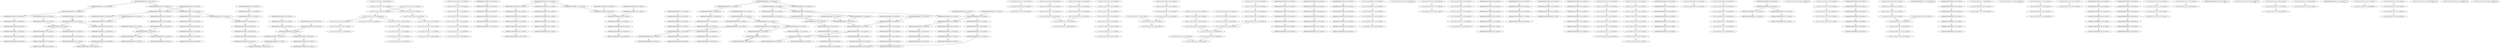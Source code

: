 digraph G {
    "0000000000010010000_6-25:42-LEN:19" -> "0000000000100100000_7-26:45-LEN:19";
    "1011111111011111011_4-23:184-LEN:19" -> "0111111110111110111_5-26:12-LEN:19";
    "1011111111011111011_4-23:184-LEN:19" -> "0111111110111110110_5-24:10-LEN:19";
    "1011111111011111011_4-23:184-LEN:19" -> "0111111110111110111_5-24:160-LEN:19";
    "0000000010001000000_8-27:13-LEN:19" -> "0000000100010000000_9-28:13-LEN:19";
    "1111111101111011111_6-26:24-LEN:19" -> "1111111011110111111_7-27:24-LEN:19";
    "0000000000011000000_4-23:10-LEN:19" -> "0000000000110000000_5-24:10-LEN:19";
    "0000000000000100000_4-22:220-LEN:19" -> "0000000000001000000_5-23:238-LEN:19";
    "1111011111111011111_1-20:148-LEN:19" -> "1110111111110111110_2-21:154-LEN:19";
    "0000000001010000000_6-24:317-LEN:19" -> "0000000010100000000_7-25:319-LEN:19";
    "0000000000000000000_5-24:75-LEN:19" -> "0000000000000000000_6-25:80-LEN:19";
    "1111110011101011111_7-26:15-LEN:19" -> "1111100111010111111_8-27:16-LEN:19";
    "0000000000010000000_5-24:14-LEN:19" -> "0000000000100000000_6-25:15-LEN:19";
    "0111111101101011111_6-26:17-LEN:19" -> "1111111011010111111_7-27:45-LEN:19";
    "0000000000010001000_6-24:284-LEN:19" -> "0000000000100010000_7-25:302-LEN:19";
    "0111111101111101111_5-25:16-LEN:19" -> "1111111011111011111_6-26:15-LEN:19";
    "0000000000001000000_4-23:12-LEN:19" -> "0000000000010000000_6-24:244-LEN:19";
    "1001111110111010111_4-24:14-LEN:19" -> "0011111101110101111_5-25:14-LEN:19";
    "1101111111101110101_3-22:131-LEN:19" -> "1011111111011101011_4-23:136-LEN:19";
    "0000000000000000000_5-24:11-LEN:19" -> "0000000000000000000_6-25:11-LEN:19";
    "0000000000000100000_3-22:50-LEN:19" -> "0000000000001000000_4-23:52-LEN:19";
    "0000000001000000000_6-25:26-LEN:19" -> "0000000010000000000_7-26:27-LEN:19";
    "0000000000000000000_4-22:429-LEN:19" -> "0000000000000000000_5-23:474-LEN:19";
    "0000000000000000000_8-27:10-LEN:19" -> "0000000000000000000_9-28:10-LEN:19";
    "0000000000000000000_6-25:10-LEN:19" -> "0000000000000000000_7-26:10-LEN:19";
    "1111111101111101111_6-26:15-LEN:19" -> "1111111011111011111_7-27:15-LEN:19";
    "0000000010100000000_7-26:37-LEN:19" -> "0000000101000000000_8-27:36-LEN:19";
    "0000000000000000000_6-25:10-LEN:19" -> "0000000000000000000_7-26:11-LEN:19";
    "1111111101001011111_6-26:13-LEN:19" -> "1111111010010111111_7-27:13-LEN:19";
    "1111110110111110111_6-24:10-LEN:19" -> "1111110110111110111_6-24:10-LEN:19";
    "1111111101101011111_6-26:14-LEN:19" -> "1111111011010111111_7-27:21-LEN:19";
    "0000000010000000000_8-27:59-LEN:19" -> "0000000100000000000_9-28:52-LEN:19";
    "1111111111011101011_4-23:70-LEN:19" -> "1111111110111010111_5-24:63-LEN:19";
    "0000000000000100000_3-22:10-LEN:19" -> "0000000000001000000_4-23:11-LEN:19";
    "0000000000100000000_7-25:246-LEN:19" -> "0000000001000000000_8-26:247-LEN:19";
    "0000000000000100010_4-23:15-LEN:19" -> "0000000000001000100_5-24:19-LEN:19";
    "0000000000000000000_4-23:69-LEN:19" -> "0000000000000000000_5-24:75-LEN:19";
    "1001111111011010111_4-24:12-LEN:19" -> "0011111110110101111_5-25:13-LEN:19";
    "1101111111101110011_3-23:19-LEN:19" -> "1011111111011100111_4-24:17-LEN:19";
    "0000000000000000010_5-23:13-LEN:19" -> "0000000000000000100_6-24:14-LEN:19";
    "0000000000100000000_6-25:56-LEN:19" -> "0000000001000000000_7-26:56-LEN:19";
    "0000000000000000000_7-26:10-LEN:19" -> "0000000000000000000_8-27:10-LEN:19";
    "0000000000000010000_3-22:10-LEN:19" -> "0000000000000100000_4-23:10-LEN:19";
    "1111111111101001011_3-23:12-LEN:19" -> "1111111111010010111_4-24:11-LEN:19";
    "0000000000000000000_7-26:14-LEN:19" -> "0000000000000000000_8-27:16-LEN:19";
    "1111111101110011111_6-26:19-LEN:19" -> "1111111011100111111_7-27:26-LEN:19";
    "0000000000000000000_3-22:12-LEN:19" -> "0000000000000000000_4-23:12-LEN:19";
    "0000000000100010000_6-25:11-LEN:19" -> "0000000001000100000_7-26:11-LEN:19";
    "1111111101111101111_6-27:15-LEN:19" -> "1111111011111011111_7-28:14-LEN:19";
    "0000000001001000000_8-27:11-LEN:19" -> "0000000010010000000_9-28:11-LEN:19";
    "0000000001000000000_8-27:12-LEN:19" -> "0000000010000000000_9-28:10-LEN:19";
    "0000000000001010000_3-22:11-LEN:19" -> "0000000000010100000_4-23:12-LEN:19";
    "1011111111011010111_4-24:21-LEN:19" -> "0111111110110101111_5-25:20-LEN:19";
    "0000000000000000100_6-24:14-LEN:19" -> "0000000000000001000_7-25:14-LEN:19";
    "0000001010000100000_9-27:11-LEN:19" -> "0000010100001000000_10-28:11-LEN:19";
    "1101111111101111011_3-23:29-LEN:19" -> "1011111111011110111_4-24:25-LEN:19";
    "1110111111110011110_2-21:10-LEN:19" -> "1101111111100111101_3-22:11-LEN:19";
    "0000000000100000000_6-25:15-LEN:19" -> "0000000001000000000_7-26:16-LEN:19";
    "0000000000000000000_5-24:14-LEN:19" -> "0000000000000000000_6-25:17-LEN:19";
    "0000000000000000000_3-22:11-LEN:19" -> "0000000000000000000_4-23:11-LEN:19";
    "0000000001010000100_6-24:12-LEN:19" -> "0000000010100001000_7-25:12-LEN:19";
    "0000000000001000000_8-27:22-LEN:19" -> "0000000000010000000_9-28:22-LEN:19";
    "0000000000010100000_4-22:273-LEN:19" -> "0000000000101000000_5-23:303-LEN:19";
    "0000000000000000000_5-24:22-LEN:19" -> "0000000000000000000_6-25:24-LEN:19";
    "0000000000000000000_8-27:11-LEN:19" -> "0000000000000000000_9-28:12-LEN:19";
    "0000000001000100000_7-26:11-LEN:19" -> "0000000010001000000_8-27:11-LEN:19";
    "0000000000000100100_4-23:39-LEN:19" -> "0000000000001001000_5-24:36-LEN:19";
    "1011111110111110111_4-24:18-LEN:19" -> "0111111101111101111_5-25:16-LEN:19";
    "0000000001010000000_6-25:14-LEN:19" -> "0000000010100000000_7-26:15-LEN:19";
    "1101111111100110101_3-22:11-LEN:19" -> "1011111111001101011_4-23:11-LEN:19";
    "1111111111010101011_4-23:58-LEN:19" -> "1111111110101010111_5-24:56-LEN:19";
    "0000000000000000000_6-25:11-LEN:19" -> "0000000000000000000_7-26:10-LEN:19";
    "0000000000000000000_5-24:24-LEN:19" -> "0000000000000000000_6-25:25-LEN:19";
    "0000000000000000000_5-24:19-LEN:19" -> "0000000000000000000_6-25:20-LEN:19";
    "0000000000000100010_3-22:20-LEN:19" -> "0000000000001000100_5-23:263-LEN:19";
    "0000000000100000000_5-24:26-LEN:19" -> "0000000001000000000_6-25:26-LEN:19";
    "0000000000000000000_1-20:10-LEN:19" -> "0000000000000000000_2-21:11-LEN:19";
    "0000000000101000000_5-24:13-LEN:19" -> "0000000001010000000_6-25:14-LEN:19";
    "1111100111010111111_8-27:16-LEN:19" -> "1111001110101111111_9-28:14-LEN:19";
    "0000000000100010000_7-25:302-LEN:19" -> "0000000001000100000_8-26:298-LEN:19";
    "0000000000000000000_3-21:450-LEN:19" -> "0000000000000000000_4-22:429-LEN:19";
    "0000000000000000000_3-21:450-LEN:19" -> "0000000000000000000_4-23:17-LEN:19";
    "0000000000000000000_3-21:450-LEN:19" -> "0000000000000000001_4-22:12-LEN:19";
    "0000000000000000000_7-26:10-LEN:19" -> "0000000000000000000_8-27:10-LEN:19";
    "0000000010100000000_6-25:10-LEN:19" -> "0000000101000000000_7-26:10-LEN:19";
    "0000000000000000100_1-19:252-LEN:19" -> "0000000000000001000_2-20:223-LEN:19";
    "0000000000000000100_1-19:252-LEN:19" -> "0000000000000001001_2-21:16-LEN:19";
    "0000000000000001000_1-20:23-LEN:19" -> "0000000000000010001_2-21:16-LEN:19";
    "1111110111101111111_8-28:12-LEN:19" -> "1111110111101111111_8-28:12-LEN:19";
    "1111111011110111111_7-27:24-LEN:19" -> "1111110111101111111_8-28:25-LEN:19";
    "0000000010100000000_7-26:11-LEN:19" -> "0000000101000000000_8-27:11-LEN:19";
    "1111111011101011111_7-26:284-LEN:19" -> "1111110111010111111_8-27:295-LEN:19";
    "0000000000001100000_3-22:10-LEN:19" -> "0000000000011000000_4-23:10-LEN:19";
    "0000000000000000000_8-27:15-LEN:19" -> "0000000000000000000_9-28:14-LEN:19";
    "1111111110101010111_5-24:56-LEN:19" -> "1111111101010101111_6-25:62-LEN:19";
    "1011111111101111101_4-22:12-LEN:19" -> "0111111111011111011_5-23:12-LEN:19";
    "0111111110111110111_5-25:15-LEN:19" -> "1111111101111101111_6-26:15-LEN:19";
    "1111011111110111110_1-21:16-LEN:19" -> "1110111111101111101_2-22:15-LEN:19";
    "0000000000010000000_6-24:244-LEN:19" -> "0000000000100000000_7-25:246-LEN:19";
    "1111111101010101111_6-25:62-LEN:19" -> "1111111010101011111_7-26:65-LEN:19";
    "0000000000100010000_6-25:13-LEN:19" -> "0000000001000100000_7-26:13-LEN:19";
    "0111111011101011111_6-26:14-LEN:19" -> "1111110111010111111_7-27:32-LEN:19";
    "0000000000110000000_5-24:10-LEN:19" -> "0000000001100000000_6-25:10-LEN:19";
    "0000000000000010000_3-22:26-LEN:19" -> "0000000000000100000_4-23:27-LEN:19";
    "0000000000000000000_3-22:40-LEN:19" -> "0000000000000000000_5-23:474-LEN:19";
    "0000000000101000000_5-23:303-LEN:19" -> "0000000001010000000_6-24:317-LEN:19";
    "1111101101110101111_7-25:21-LEN:19" -> "1111011011101011111_8-26:25-LEN:19";
    "0000000000000000000_4-23:20-LEN:19" -> "0000000000000000000_6-24:512-LEN:19";
    "0000000000000100000_7-26:21-LEN:19" -> "0000000000001000000_8-27:22-LEN:19";
    "1111011111111011110_1-21:21-LEN:19" -> "1110111111110111101_2-22:19-LEN:19";
    "0011111011011101011_5-23:11-LEN:19" -> "0111110110111010111_6-24:11-LEN:19";
    "0000000000000100000_4-23:27-LEN:19" -> "0000000000001000000_5-24:28-LEN:19";
    "0000000001000100000_8-27:21-LEN:19" -> "0000000010001000000_9-28:18-LEN:19";
    "1111011111111101111_1-19:11-LEN:19" -> "1110111111111011111_2-20:12-LEN:19";
    "1111111011110111111_7-27:32-LEN:19" -> "1111110111101111111_8-28:33-LEN:19";
    "1101111111101111011_3-23:18-LEN:19" -> "1011111111011110111_4-24:18-LEN:19";
    "0111111110111101111_5-25:27-LEN:19" -> "1111111101111011111_6-26:29-LEN:19";
    "0000000000001000000_4-23:12-LEN:19" -> "0000000000010000000_5-24:14-LEN:19";
    "0000000000000000000_7-26:19-LEN:19" -> "0000000000000000000_8-27:19-LEN:19";
    "0000000000000000000_1-20:10-LEN:19" -> "0000000000000000000_3-21:450-LEN:19";
    "0000000000010100000_4-23:11-LEN:19" -> "0000000000101000000_5-24:11-LEN:19";
    "0000000000000000000_4-23:11-LEN:19" -> "0000000000000000000_5-24:11-LEN:19";
    "0000000101000010000_8-26:11-LEN:19" -> "0000001010000100000_9-27:11-LEN:19";
    "0000000000100000000_7-26:14-LEN:19" -> "0000000001000000000_8-27:16-LEN:19";
    "0000000000000000000_6-25:24-LEN:19" -> "0000000000000000000_7-26:23-LEN:19";
    "0000000000010000000_4-23:24-LEN:19" -> "0000000000100000000_5-24:26-LEN:19";
    "0000000000000000000_7-26:11-LEN:19" -> "0000000000000000000_8-27:11-LEN:19";
    "0000000000000001000_1-20:24-LEN:19" -> "0000000000000010000_3-21:232-LEN:19";
    "0000000000000001000_1-20:24-LEN:19" -> "0000000000000010001_3-21:254-LEN:19";
    "0000000000000100000_9-27:14-LEN:19" -> "0000000000001000000_10-28:15-LEN:19";
    "0000000000000000000_8-27:84-LEN:19" -> "0000000000000000000_9-28:83-LEN:19";
    "0000000000000000000_1-20:15-LEN:19" -> "0000000000000000000_1-20:15-LEN:19";
    "1111110101010111111_8-27:64-LEN:19" -> "1111101010101111111_9-28:64-LEN:19";
    "1110111111111011111_2-20:12-LEN:19" -> "1101111111110111110_3-21:13-LEN:19";
    "0000000001000000000_7-26:13-LEN:19" -> "0000000010000000000_8-27:14-LEN:19";
    "1111110111110111111_7-27:17-LEN:19" -> "1111101111101111111_8-28:17-LEN:19";
    "0000000000001000000_4-23:52-LEN:19" -> "0000000000010000000_5-24:53-LEN:19";
    "0000000010000000000_9-27:246-LEN:19" -> "0000000100000000000_10-28:254-LEN:19";
    "0000000000001000000_4-23:15-LEN:19" -> "0000000000010000000_5-24:15-LEN:19";
    "0000000000000000000_3-22:18-LEN:19" -> "0000000000000000000_4-23:19-LEN:19";
    "0000000000000000010_3-22:16-LEN:19" -> "0000000000000000100_4-23:16-LEN:19";
    "1111110111000111111_8-27:11-LEN:19" -> "1111101110001111111_9-28:10-LEN:19";
    "0000000000001001000_5-24:36-LEN:19" -> "0000000000010010000_6-25:42-LEN:19";
    "1111111011010111111_7-27:45-LEN:19" -> "1111110110101111111_8-28:48-LEN:19";
    "0000000000010000000_5-24:53-LEN:19" -> "0000000000100000000_6-25:56-LEN:19";
    "0000000000000100000_3-22:15-LEN:19" -> "0000000000001000000_4-23:15-LEN:19";
    "1111111011101011111_7-28:13-LEN:19" -> "1111111011101011111_7-28:13-LEN:19";
    "1011111111011110111_4-24:25-LEN:19" -> "0111111110111101111_5-25:27-LEN:19";
    "0000000000000000000_4-23:20-LEN:19" -> "0000000000000000000_5-24:24-LEN:19";
    "0000000000010100000_4-23:31-LEN:19" -> "0000000000101000000_5-24:34-LEN:19";
    "0000000001010000000_5-24:10-LEN:19" -> "0000000010100000000_6-25:10-LEN:19";
    "0000000001000100000_8-26:298-LEN:19" -> "0000000010001000000_9-27:299-LEN:19";
    "0000000000000000000_4-23:19-LEN:19" -> "0000000000000000000_5-24:22-LEN:19";
    "0000000000100000000_7-26:34-LEN:19" -> "0000000001000000000_8-27:36-LEN:19";
    "1110111111110111101_2-22:19-LEN:19" -> "1101111111101111011_3-23:29-LEN:19";
    "0000000000000000000_8-27:28-LEN:19" -> "0000000000000000000_9-28:28-LEN:19";
    "0000000000100000000_7-26:11-LEN:19" -> "0000000001000000000_8-27:11-LEN:19";
    "0000000000000000000_5-23:474-LEN:19" -> "0000000000000000000_6-24:512-LEN:19";
    "0000000000000000000_4-23:11-LEN:19" -> "0000000000000000000_5-24:12-LEN:19";
    "1111111101110101111_7-25:12-LEN:19" -> "1111111011101011111_8-26:12-LEN:19";
    "0000000000000000000_7-25:517-LEN:19" -> "0000000000000000000_8-27:11-LEN:19";
    "0000000000000000000_7-25:517-LEN:19" -> "0000000000000000000_8-26:511-LEN:19";
    "0000000101000000000_8-27:11-LEN:19" -> "0000001010000000000_9-28:11-LEN:19";
    "0000000000001000100_4-23:10-LEN:19" -> "0000000000010001000_5-24:12-LEN:19";
    "1110110111010111111_8-27:11-LEN:19" -> "1101101110101111111_9-28:12-LEN:19";
    "0000000011000000000_7-26:10-LEN:19" -> "0000000110000000000_8-27:10-LEN:19";
    "1111111101111101111_6-25:162-LEN:19" -> "1111111011111011111_7-26:170-LEN:19";
    "0000000000000001000_2-20:223-LEN:19" -> "0000000000000010000_3-21:232-LEN:19";
    "0000000000000001000_2-20:223-LEN:19" -> "0000000000000010001_3-21:254-LEN:19";
    "0000000000000000000_7-26:27-LEN:19" -> "0000000000000000000_8-27:28-LEN:19";
    "0000000001100000000_6-25:10-LEN:19" -> "0000000011000000000_7-26:10-LEN:19";
    "0000000001000000000_8-27:11-LEN:19" -> "0000000010000000000_9-28:11-LEN:19";
    "0000000000101000000_5-24:11-LEN:19" -> "0000000001010000000_6-25:11-LEN:19";
    "0000000000101000000_4-23:11-LEN:19" -> "0000000001010000000_6-24:317-LEN:19";
    "0000000000000000000_2-21:14-LEN:19" -> "0000000000000000000_3-22:69-LEN:19";
    "0000000000000000000_3-22:69-LEN:19" -> "0000000000000000000_4-23:69-LEN:19";
    "0000000000000000000_4-23:19-LEN:19" -> "0000000000000000000_5-24:19-LEN:19";
    "0000000000001000000_5-24:28-LEN:19" -> "0000000000010000000_6-25:29-LEN:19";
    "1101111111101111101_3-23:17-LEN:19" -> "1011111111011111011_4-24:14-LEN:19";
    "0000000000010100000_3-22:11-LEN:19" -> "0000000000101000000_4-23:11-LEN:19";
    "1100111111011101011_3-23:13-LEN:19" -> "1001111110111010111_4-24:14-LEN:19";
    "0000000000001000100_5-24:19-LEN:19" -> "0000000000010001000_6-25:20-LEN:19";
    "0000000000010000000_5-24:15-LEN:19" -> "0000000000100000000_6-25:17-LEN:19";
    "0000000001000000000_8-27:16-LEN:19" -> "0000000010000000000_9-28:16-LEN:19";
    "0000000000000010000_3-21:232-LEN:19" -> "0000000000000100000_4-22:220-LEN:19";
    "0000000000000010000_3-21:232-LEN:19" -> "0000000000000100000_4-23:11-LEN:19";
    "0000001010000000000_8-27:22-LEN:19" -> "0000010100000000000_9-28:21-LEN:19";
    "0000000010000000000_7-26:27-LEN:19" -> "0000000100000000000_8-27:27-LEN:19";
    "0111110110111010111_6-24:11-LEN:19" -> "1111101101110101111_7-25:21-LEN:19";
    "0000000001000000000_7-26:17-LEN:19" -> "0000000010000000000_8-27:17-LEN:19";
    "0111111101110101111_6-25:103-LEN:19" -> "1111111011101011111_7-26:284-LEN:19";
    "0000000000000000000_4-23:17-LEN:19" -> "0000000000000000000_5-24:19-LEN:19";
    "0000000010100000000_6-25:10-LEN:19" -> "0000000101000000000_7-26:11-LEN:19";
    "0000000010001000000_8-27:11-LEN:19" -> "0000000100010000000_9-28:10-LEN:19";
    "0111111110111110111_5-26:12-LEN:19" -> "1111111101111101111_6-27:15-LEN:19";
    "0000000010001000000_8-27:17-LEN:19" -> "0000000100010000000_10-28:325-LEN:19";
    "0000000000000100010_3-22:13-LEN:19" -> "0000000000001000100_4-23:13-LEN:19";
    "0000001010000000000_9-27:325-LEN:19" -> "0000010100000000000_10-28:326-LEN:19";
    "0111111110111010111_5-24:126-LEN:19" -> "1111111101110101111_6-25:181-LEN:19";
    "1100111111101110101_3-22:116-LEN:19" -> "1001111111011101011_4-23:116-LEN:19";
    "0000000000000100000_4-23:11-LEN:19" -> "0000000000001000000_5-24:13-LEN:19";
    "1101111111101101011_3-23:23-LEN:19" -> "1011111111011010111_4-24:21-LEN:19";
    "0000000000100010000_7-26:22-LEN:19" -> "0000000001000100000_8-27:21-LEN:19";
    "0000000000000100010_4-22:243-LEN:19" -> "0000000000001000100_5-23:263-LEN:19";
    "0000000000000000000_3-22:25-LEN:19" -> "0000000000000000000_4-23:26-LEN:19";
    "1111110110111010111_6-24:13-LEN:19" -> "1111101101110101111_7-25:21-LEN:19";
    "0111110111010111111_8-27:10-LEN:19" -> "1111101110101111111_9-28:291-LEN:19";
    "0000000000000000000_3-22:15-LEN:19" -> "0000000000000000000_4-23:19-LEN:19";
    "1111110111010111111_8-27:295-LEN:19" -> "1111101110101111111_9-28:291-LEN:19";
    "0000000010100000000_7-26:15-LEN:19" -> "0000000101000000000_8-27:14-LEN:19";
    "0000000000000100000_4-23:10-LEN:19" -> "0000000000001000000_5-24:10-LEN:19";
    "0000000000010001000_6-25:20-LEN:19" -> "0000000000100010000_7-26:22-LEN:19";
    "1111101011111011111_8-26:11-LEN:19" -> "1111010111110111111_9-27:11-LEN:19";
    "0111111110111001111_5-25:16-LEN:19" -> "1111111101110011111_6-26:19-LEN:19";
    "0000000000000100000_3-22:19-LEN:19" -> "0000000000001000000_5-23:238-LEN:19";
    "0000000000000000000_8-27:39-LEN:19" -> "0000000000000000000_9-28:39-LEN:19";
    "1111111111101110101_3-22:71-LEN:19" -> "1111111111011101011_4-23:70-LEN:19";
    "1101111111011111011_3-23:19-LEN:19" -> "1011111110111110111_4-24:18-LEN:19";
    "1101111111100111101_3-22:11-LEN:19" -> "1011111111001111011_4-23:12-LEN:19";
    "1111111011111011111_6-26:15-LEN:19" -> "1111110111110111111_7-27:17-LEN:19";
    "0000000000000000100_4-23:16-LEN:19" -> "0000000000000001000_5-24:18-LEN:19";
    "0000000000000000000_6-25:11-LEN:19" -> "0000000000000000000_6-25:11-LEN:19";
    "1011111111011110111_4-24:18-LEN:19" -> "0111111110111101111_5-25:20-LEN:19";
    "0000000000000000000_8-27:26-LEN:19" -> "0000000000000000000_10-28:539-LEN:19";
    "0000000000001000100_4-23:13-LEN:19" -> "0000000000010001000_5-24:13-LEN:19";
    "1111110111010111111_7-27:10-LEN:19" -> "1111101110101111111_8-28:10-LEN:19";
    "0000000000000001000_1-20:11-LEN:19" -> "0000000000000001000_1-20:11-LEN:19";
    "1111111110100101111_5-25:13-LEN:19" -> "1111111101001011111_6-26:13-LEN:19";
    "0000000000000000000_8-27:10-LEN:19" -> "0000000000000000000_9-28:10-LEN:19";
    "0000000000001010000_3-21:279-LEN:19" -> "0000000000010100000_4-22:273-LEN:19";
    "0000000000001010000_3-21:279-LEN:19" -> "0000000000010100000_4-23:11-LEN:19";
    "0000000000001010000_3-21:279-LEN:19" -> "0000000000010100001_4-22:11-LEN:19";
    "1110111111101111101_2-22:15-LEN:19" -> "1101111111011111011_3-23:19-LEN:19";
    "0000000000001000100_5-23:263-LEN:19" -> "0000000000010001000_6-24:284-LEN:19";
    "0000000000000000000_6-25:25-LEN:19" -> "0000000000000000000_7-26:27-LEN:19";
    "1011111111011101011_4-23:136-LEN:19" -> "0111111110111010111_5-24:126-LEN:19";
    "0000000000000000000_2-21:11-LEN:19" -> "0000000000000000000_3-22:40-LEN:19";
    "0000000000000100000_3-22:12-LEN:19" -> "0000000000001000000_4-23:12-LEN:19";
    "0000000000000000000_6-25:20-LEN:19" -> "0000000000000000000_7-26:20-LEN:19";
    "0000000000010000000_6-25:11-LEN:19" -> "0000000000100000000_7-26:11-LEN:19";
    "0000000000010001000_5-24:12-LEN:19" -> "0000000000100010000_6-25:13-LEN:19";
    "0000000010100000000_6-25:22-LEN:19" -> "0000000101000000000_7-26:22-LEN:19";
    "1101111111011101011_3-23:10-LEN:19" -> "1101111111011101011_3-23:10-LEN:19";
    "0000000001000000000_8-27:36-LEN:19" -> "0000000010000000000_9-28:35-LEN:19";
    "1111111101110101111_6-25:181-LEN:19" -> "1111111011101011111_7-26:284-LEN:19";
    "1111111011101011111_7-27:14-LEN:19" -> "1111110111010111111_8-28:16-LEN:19";
    "1001111101101110101_4-22:11-LEN:19" -> "0011111011011101011_5-23:11-LEN:19";
    "0000000000001000000_5-23:238-LEN:19" -> "0000000000010000000_6-24:244-LEN:19";
    "1111111111101010101_3-22:58-LEN:19" -> "1111111111010101011_4-23:58-LEN:19";
    "1111111101110101111_6-26:12-LEN:19" -> "1111111011101011111_7-27:14-LEN:19";
    "1111111001111011111_7-26:12-LEN:19" -> "1111110011110111111_8-27:12-LEN:19";
    "0000000000000000000_6-25:36-LEN:19" -> "0000000000000000000_7-26:38-LEN:19";
    "1111111011111011111_8-26:10-LEN:19" -> "1111110111110111111_9-27:11-LEN:19";
    "1111011111111011101_1-20:73-LEN:19" -> "1110111111110111010_2-21:75-LEN:19";
    "1110111111110111110_2-21:154-LEN:19" -> "1101111111101111101_3-23:17-LEN:19";
    "1110111111110111110_2-21:154-LEN:19" -> "1101111111101111101_3-22:181-LEN:19";
    "0000000000010000000_6-25:14-LEN:19" -> "0000000000100000000_7-26:14-LEN:19";
    "0000000000010000000_6-25:10-LEN:19" -> "0000000000100000000_7-26:14-LEN:19";
    "0000000000000010010_3-22:38-LEN:19" -> "0000000000000100100_4-23:39-LEN:19";
    "0000000000000000000_7-26:84-LEN:19" -> "0000000000000000000_8-27:84-LEN:19";
    "0111111110110101111_5-25:20-LEN:19" -> "1111111101101011111_6-26:26-LEN:19";
    "1111110111010111111_9-27:13-LEN:19" -> "1111101110101111111_10-28:13-LEN:19";
    "0011111101110101111_5-25:14-LEN:19" -> "0111111011101011111_6-26:14-LEN:19";
    "0000000000000100000_3-22:12-LEN:19" -> "0000000000001000000_4-23:12-LEN:19";
    "0000000001000000000_8-26:247-LEN:19" -> "0000000010000000000_9-27:246-LEN:19";
    "1111111011101011111_8-26:12-LEN:19" -> "1111110111010111111_9-27:13-LEN:19";
    "0000000000100010000_6-25:13-LEN:19" -> "0000000001000100000_7-26:16-LEN:19";
    "1111111110111010111_5-24:63-LEN:19" -> "1111111101110101111_6-25:181-LEN:19";
    "1110111111110111010_2-21:75-LEN:19" -> "1101111111101110101_3-22:131-LEN:19";
    "0000000000000000000_6-25:19-LEN:19" -> "0000000000000000000_7-26:19-LEN:19";
    "1011111111011100111_4-24:17-LEN:19" -> "0111111110111001111_5-25:16-LEN:19";
    "1111111010101011111_7-26:65-LEN:19" -> "1111110101010111111_8-27:64-LEN:19";
    "0000000000000000000_8-27:20-LEN:19" -> "0000000000000000000_9-28:19-LEN:19";
    "1111111100111101111_6-25:12-LEN:19" -> "1111111001111011111_7-26:12-LEN:19";
    "0000000000101000000_4-23:20-LEN:19" -> "0000000001010000000_5-24:21-LEN:19";
    "0000000001000000000_7-26:16-LEN:19" -> "0000000010000000000_8-27:15-LEN:19";
    "1111111011100111111_7-27:26-LEN:19" -> "1111110111001111111_8-28:28-LEN:19";
    "0000001010000000000_8-27:12-LEN:19" -> "0000010100000000000_9-28:11-LEN:19";
    "0000000000000000000_4-23:12-LEN:19" -> "0000000000000000000_5-24:14-LEN:19";
    "0000000001010000000_5-24:21-LEN:19" -> "0000000010100000000_6-25:22-LEN:19";
    "0000000101000000000_8-27:14-LEN:19" -> "0000001010000000000_9-28:13-LEN:19";
    "0000000000010000000_6-25:29-LEN:19" -> "0000000000100000000_7-26:34-LEN:19";
    "1111110101111101111_7-25:11-LEN:19" -> "1111101011111011111_8-26:11-LEN:19";
    "0000000000000000001_4-22:12-LEN:19" -> "0000000000000000010_5-23:13-LEN:19";
    "1100111110110111010_3-21:11-LEN:19" -> "1001111101101110101_4-22:11-LEN:19";
    "1110110111010111111_9-27:27-LEN:19" -> "1101101110101111111_10-28:25-LEN:19";
    "1111111011111011111_7-26:170-LEN:19" -> "1111110111110111111_8-27:179-LEN:19";
    "0000000000000100010_3-22:10-LEN:19" -> "0000000000000100010_3-22:10-LEN:19";
    "0111111110011110111_5-24:11-LEN:19" -> "1111111100111101111_6-25:12-LEN:19";
    "0000000000000000000_5-24:29-LEN:19" -> "0000000000000000000_6-25:36-LEN:19";
    "0000000000101000000_5-24:34-LEN:19" -> "0000000001010000000_6-25:38-LEN:19";
    "0000000101000000000_7-26:10-LEN:19" -> "0000001010000000000_8-27:10-LEN:19";
    "0000000000000000000_5-24:12-LEN:19" -> "0000000000000000000_6-25:15-LEN:19";
    "1111111101110101111_6-27:12-LEN:19" -> "1111111011101011111_7-28:19-LEN:19";
    "1001111111011101011_4-23:116-LEN:19" -> "0011111110111010111_5-24:103-LEN:19";
    "0000000000000000000_8-27:19-LEN:19" -> "0000000000000000000_9-28:15-LEN:19";
    "0000000000010100000_3-22:20-LEN:19" -> "0000000000101000000_4-23:20-LEN:19";
    "0000000000000010000_6-25:20-LEN:19" -> "0000000000000100000_7-26:21-LEN:19";
    "1111110011010111111_8-27:17-LEN:19" -> "1111100110101111111_9-28:14-LEN:19";
    "0000000000001000000_5-24:13-LEN:19" -> "0000000000010000000_6-25:14-LEN:19";
    "1101101111101111111_10-28:10-LEN:19" -> "1101101111101111111_10-28:10-LEN:19";
    "0000000001000100000_7-26:16-LEN:19" -> "0000000010001000000_8-27:17-LEN:19";
    "0000000000000010001_3-21:254-LEN:19" -> "0000000000000100010_4-23:15-LEN:19";
    "0000000000000010001_3-21:254-LEN:19" -> "0000000000000100010_4-22:243-LEN:19";
    "0000000010000000000_8-27:14-LEN:19" -> "0000000100000000000_10-28:254-LEN:19";
    "1011111111001111011_4-23:12-LEN:19" -> "0111111110011110111_5-24:11-LEN:19";
    "0000000000000000000_6-25:17-LEN:19" -> "0000000000000000000_7-26:14-LEN:19";
    "0000000101000000000_8-27:36-LEN:19" -> "0000001010000000000_9-28:35-LEN:19";
    "1011111101101110101_4-22:10-LEN:19" -> "1011111101101110101_4-22:10-LEN:19";
    "0000000000100000000_6-25:14-LEN:19" -> "0000000001000000000_7-26:13-LEN:19";
    "0000000000001000000_5-24:10-LEN:19" -> "0000000000010000000_6-25:11-LEN:19";
    "0000000000001000000_3-22:25-LEN:19" -> "0000000000010000000_4-23:24-LEN:19";
    "0000000010100001000_7-25:12-LEN:19" -> "0000000101000010000_8-26:11-LEN:19";
    "0000000000000001000_7-25:14-LEN:19" -> "0000000000000010000_8-26:14-LEN:19";
    "1111111011100011111_7-26:10-LEN:19" -> "1111110111000111111_8-27:11-LEN:19";
    "0000000000010100000_3-22:23-LEN:19" -> "0000000000101000000_5-23:303-LEN:19";
    "1111111100110101111_6-25:11-LEN:19" -> "1111111001101011111_7-26:17-LEN:19";
    "0000000001001000000_8-27:46-LEN:19" -> "0000000010010000000_9-28:45-LEN:19";
    "0000000000010001000_5-24:11-LEN:19" -> "0000000000100010000_6-25:11-LEN:19";
    "0000000000010001000_5-24:13-LEN:19" -> "0000000000100010000_6-25:13-LEN:19";
    "1111110111110111111_8-27:179-LEN:19" -> "1111101111101111111_9-28:178-LEN:19";
    "0000000000000001000_5-24:18-LEN:19" -> "0000000000000010000_6-25:20-LEN:19";
    "0000000000000000000_6-25:80-LEN:19" -> "0000000000000000000_7-26:84-LEN:19";
    "0000000010100000000_7-25:319-LEN:19" -> "0000000101000000000_8-26:322-LEN:19";
    "0000000000010010000_6-25:11-LEN:19" -> "0000000000100100000_7-26:11-LEN:19";
    "0000000101000000000_7-26:11-LEN:19" -> "0000001010000000000_8-27:12-LEN:19";
    "0000000000000000000_5-24:19-LEN:19" -> "0000000000000000000_6-25:19-LEN:19";
    "0000000000000000000_7-26:14-LEN:19" -> "0000000000000000000_8-27:15-LEN:19";
    "1111111010111110111_6-24:10-LEN:19" -> "1111110101111101111_7-25:11-LEN:19";
    "0000000000000000000_3-22:20-LEN:19" -> "0000000000000000000_4-23:20-LEN:19";
    "0000000000100000000_7-26:14-LEN:19" -> "0000000001000000000_8-27:12-LEN:19";
    "0000000010001000000_9-27:299-LEN:19" -> "0000000100010000000_10-28:325-LEN:19";
    "0000000000000000000_7-26:23-LEN:19" -> "0000000000000000000_8-27:26-LEN:19";
    "0000000000010100000_4-23:12-LEN:19" -> "0000000000101000000_5-24:13-LEN:19";
    "0000000000000000000_6-25:15-LEN:19" -> "0000000000000000000_7-26:14-LEN:19";
    "0000000000000000000_8-27:11-LEN:19" -> "0000000000000000000_9-28:11-LEN:19";
    "0000000000010100001_4-22:11-LEN:19" -> "0000000000101000010_5-23:12-LEN:19";
    "1111111101111011111_6-26:29-LEN:19" -> "1111111011110111111_7-27:32-LEN:19";
    "0111111110111110111_5-24:160-LEN:19" -> "1111111101111101111_6-25:162-LEN:19";
    "0000000000101000010_5-23:12-LEN:19" -> "0000000001010000100_6-24:12-LEN:19";
    "1111111010010111111_7-27:13-LEN:19" -> "1111110100101111111_8-28:13-LEN:19";
    "0111111110111101111_5-25:20-LEN:19" -> "1111111101111011111_6-26:24-LEN:19";
    "0000000000010000000_5-24:14-LEN:19" -> "0000000000100000000_6-25:14-LEN:19";
    "0000000000000001001_2-21:16-LEN:19" -> "0000000000000010010_3-22:38-LEN:19";
    "0000000000000000000_3-22:19-LEN:19" -> "0000000000000000000_4-23:20-LEN:19";
    "1101111111101101011_3-23:11-LEN:19" -> "1101111111101101011_3-23:11-LEN:19";
    "0000000000000000000_5-24:11-LEN:19" -> "0000000000000000000_6-25:10-LEN:19";
    "1101111111101111101_3-22:181-LEN:19" -> "1011111111011111011_4-23:184-LEN:19";
    "0000000000000000000_4-23:26-LEN:19" -> "0000000000000000000_5-24:29-LEN:19";
    "1111011011101011111_8-26:25-LEN:19" -> "1110110111010111111_9-27:27-LEN:19";
    "1111111101101011111_6-26:26-LEN:19" -> "1111111011010111111_7-27:45-LEN:19";
    "0000000000000000000_8-27:16-LEN:19" -> "0000000000000000000_9-28:16-LEN:19";
    "0000000000000000000_6-24:512-LEN:19" -> "0000000000000000000_7-25:517-LEN:19";
    "0011111110110101111_5-25:13-LEN:19" -> "0111111101101011111_6-26:17-LEN:19";
    "0000000000100000000_6-25:17-LEN:19" -> "0000000001000000000_7-26:17-LEN:19";
    "0000000000000000000_8-26:511-LEN:19" -> "0000000000000000000_9-27:519-LEN:19";
    "1111111011010111111_7-27:21-LEN:19" -> "1111110110101111111_8-28:17-LEN:19";
    "0000000010000000000_8-27:17-LEN:19" -> "0000000100000000000_9-28:17-LEN:19";
    "0011111110111010111_5-24:103-LEN:19" -> "0111111101110101111_6-25:103-LEN:19";
    "0000000000000000000_9-27:519-LEN:19" -> "0000000000000000000_10-28:539-LEN:19";
    "0000000000000000000_1-19:135-LEN:19" -> "0000000000000000000_2-21:14-LEN:19";
    "0000000000000000000_1-19:135-LEN:19" -> "0000000000000000000_2-20:126-LEN:19";
    "1111011111111001111_1-20:10-LEN:19" -> "1110111111110011110_2-21:10-LEN:19";
    "0000000000000000000_7-26:38-LEN:19" -> "0000000000000000000_8-27:39-LEN:19";
    "1111111001101011111_7-26:17-LEN:19" -> "1111110011010111111_8-27:17-LEN:19";
    "1100111111101101011_3-23:10-LEN:19" -> "1001111111011010111_4-24:12-LEN:19";
    "1000000000000000000_4-22:10-LEN:19" -> "0000000000000000000_5-23:474-LEN:19";
    "1111110011110111111_8-27:12-LEN:19" -> "1111100111101111111_9-28:11-LEN:19";
    "1110111111110111101_2-22:16-LEN:19" -> "1101111111101111011_3-23:18-LEN:19";
    "0000000000000010000_8-26:14-LEN:19" -> "0000000000000100000_9-27:14-LEN:19";
    "0000000001000100000_7-26:13-LEN:19" -> "0000000010001000000_8-27:13-LEN:19";
    "0000000000000010001_2-21:16-LEN:19" -> "0000000000000100010_3-22:20-LEN:19";
    "0000000101000000000_7-26:22-LEN:19" -> "0000001010000000000_8-27:22-LEN:19";
    "1111011111111011110_1-21:17-LEN:19" -> "1110111111110111101_2-22:16-LEN:19";
    "1111111111010010111_4-24:11-LEN:19" -> "1111111110100101111_5-25:13-LEN:19";
    "0000000100000000000_8-27:27-LEN:19" -> "0000001000000000000_9-28:27-LEN:19";
    "1101111111110111110_3-21:13-LEN:19" -> "1011111111101111101_4-22:12-LEN:19";
    "0000000000001000000_4-23:11-LEN:19" -> "0000000000010000000_5-24:14-LEN:19";
    "0000000010000000000_8-27:15-LEN:19" -> "0000000100000000000_9-28:14-LEN:19";
    "0000000001000000000_7-26:56-LEN:19" -> "0000000010000000000_8-27:59-LEN:19";
    "1011111111011111011_4-24:14-LEN:19" -> "0111111110111110111_5-25:15-LEN:19";
    "0000000000000000000_7-26:20-LEN:19" -> "0000000000000000000_8-27:20-LEN:19";
    "0000000000100100000_7-26:11-LEN:19" -> "0000000001001000000_8-27:11-LEN:19";
    "1111111011101011111_6-26:17-LEN:19" -> "1111110111010111111_7-27:32-LEN:19";
    "0000000000001010000_3-22:31-LEN:19" -> "0000000000010100000_4-23:31-LEN:19";
    "0000000000100100000_7-26:45-LEN:19" -> "0000000001001000000_8-27:46-LEN:19";
    "1110111111110111110_1-21:15-LEN:19" -> "1101111111101111101_3-23:17-LEN:19";
    "1110111111110111110_1-21:15-LEN:19" -> "1101111111101111101_3-22:181-LEN:19";
    "0000000101000000000_8-26:322-LEN:19" -> "0000001010000000000_9-27:325-LEN:19";
    "0000000001010000000_6-25:38-LEN:19" -> "0000000010100000000_7-26:37-LEN:19";
    "1111110111010111111_7-27:32-LEN:19" -> "1111101110101111111_8-28:31-LEN:19";
    "0000000000000000000_2-20:126-LEN:19" -> "0000000000000000000_3-21:450-LEN:19";
    "0000000001010000000_6-25:11-LEN:19" -> "0000000010100000000_7-26:11-LEN:19";
    "1111111011111011111_7-27:15-LEN:19" -> "1111110111110111111_8-28:14-LEN:19";
}

